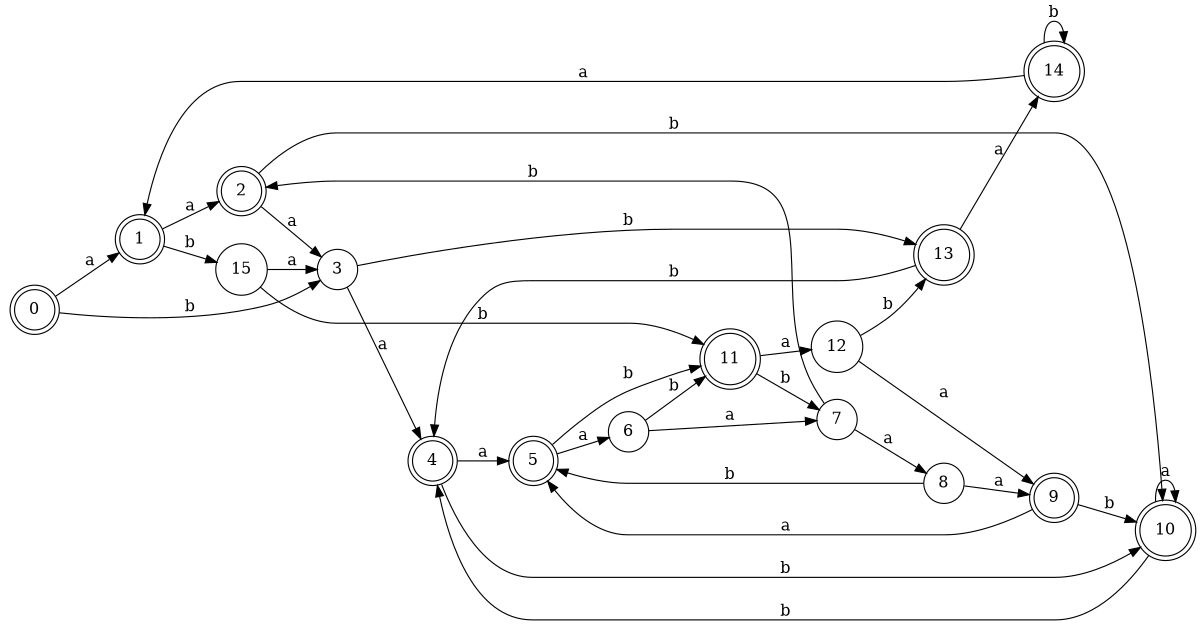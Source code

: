 digraph n13_2 {
__start0 [label="" shape="none"];

rankdir=LR;
size="8,5";

s0 [style="rounded,filled", color="black", fillcolor="white" shape="doublecircle", label="0"];
s1 [style="rounded,filled", color="black", fillcolor="white" shape="doublecircle", label="1"];
s2 [style="rounded,filled", color="black", fillcolor="white" shape="doublecircle", label="2"];
s3 [style="filled", color="black", fillcolor="white" shape="circle", label="3"];
s4 [style="rounded,filled", color="black", fillcolor="white" shape="doublecircle", label="4"];
s5 [style="rounded,filled", color="black", fillcolor="white" shape="doublecircle", label="5"];
s6 [style="filled", color="black", fillcolor="white" shape="circle", label="6"];
s7 [style="filled", color="black", fillcolor="white" shape="circle", label="7"];
s8 [style="filled", color="black", fillcolor="white" shape="circle", label="8"];
s9 [style="rounded,filled", color="black", fillcolor="white" shape="doublecircle", label="9"];
s10 [style="rounded,filled", color="black", fillcolor="white" shape="doublecircle", label="10"];
s11 [style="rounded,filled", color="black", fillcolor="white" shape="doublecircle", label="11"];
s12 [style="filled", color="black", fillcolor="white" shape="circle", label="12"];
s13 [style="rounded,filled", color="black", fillcolor="white" shape="doublecircle", label="13"];
s14 [style="rounded,filled", color="black", fillcolor="white" shape="doublecircle", label="14"];
s15 [style="filled", color="black", fillcolor="white" shape="circle", label="15"];
s0 -> s1 [label="a"];
s0 -> s3 [label="b"];
s1 -> s2 [label="a"];
s1 -> s15 [label="b"];
s2 -> s3 [label="a"];
s2 -> s10 [label="b"];
s3 -> s4 [label="a"];
s3 -> s13 [label="b"];
s4 -> s5 [label="a"];
s4 -> s10 [label="b"];
s5 -> s6 [label="a"];
s5 -> s11 [label="b"];
s6 -> s7 [label="a"];
s6 -> s11 [label="b"];
s7 -> s8 [label="a"];
s7 -> s2 [label="b"];
s8 -> s9 [label="a"];
s8 -> s5 [label="b"];
s9 -> s5 [label="a"];
s9 -> s10 [label="b"];
s10 -> s10 [label="a"];
s10 -> s4 [label="b"];
s11 -> s12 [label="a"];
s11 -> s7 [label="b"];
s12 -> s9 [label="a"];
s12 -> s13 [label="b"];
s13 -> s14 [label="a"];
s13 -> s4 [label="b"];
s14 -> s1 [label="a"];
s14 -> s14 [label="b"];
s15 -> s3 [label="a"];
s15 -> s11 [label="b"];

}